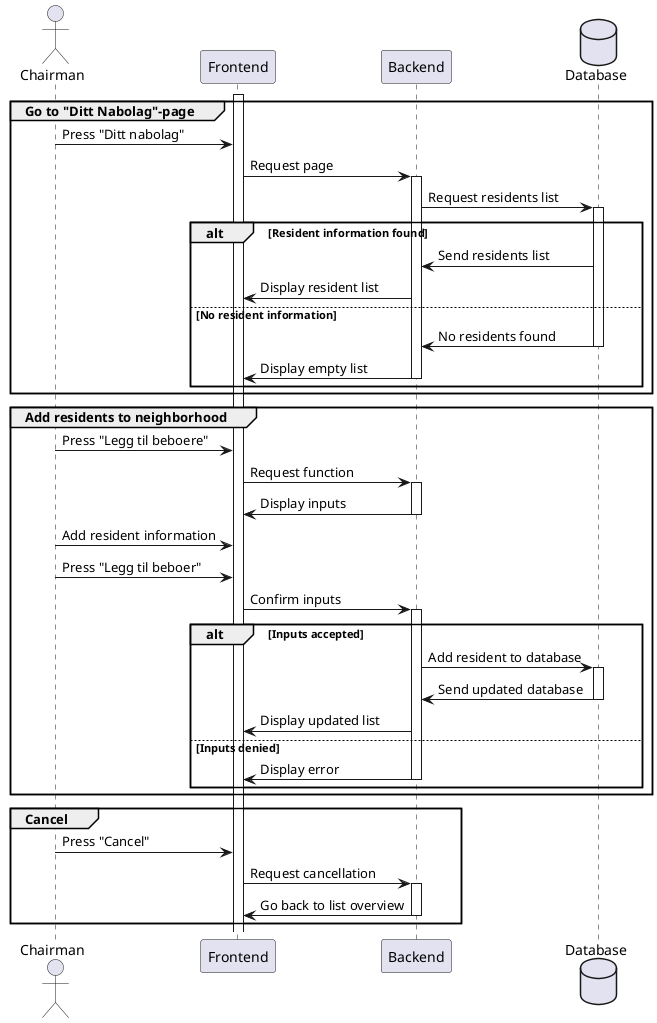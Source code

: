 @startuml Add residents
actor Chairman
participant Frontend
participant Backend
database Database

activate Frontend
group Go to "Ditt Nabolag"-page
Chairman -> Frontend : Press "Ditt nabolag"
Frontend -> Backend : Request page
activate Backend
Backend -> Database : Request residents list
activate Database
    alt Resident information found 
    Database -> Backend : Send residents list
    Backend -> Frontend : Display resident list
    else No resident information
    Database -> Backend : No residents found
    deactivate Database
    Backend -> Frontend : Display empty list
    deactivate Backend
    end
end
group Add residents to neighborhood
Chairman -> Frontend : Press "Legg til beboere"
Frontend -> Backend : Request function
activate Backend
Backend -> Frontend : Display inputs
deactivate Backend
Chairman -> Frontend : Add resident information
Chairman -> Frontend : Press "Legg til beboer"
Frontend -> Backend : Confirm inputs
activate Backend
    alt Inputs accepted
    Backend -> Database : Add resident to database
    activate Database
    Database -> Backend : Send updated database
    deactivate Database
    Backend -> Frontend : Display updated list
    else Inputs denied 
    Backend -> Frontend : Display error
    deactivate Backend
    end
end

group Cancel
Chairman -> Frontend : Press "Cancel"
Frontend -> Backend : Request cancellation
activate Backend 
Backend -> Frontend : Go back to list overview
deactivate Backend
end



@enduml